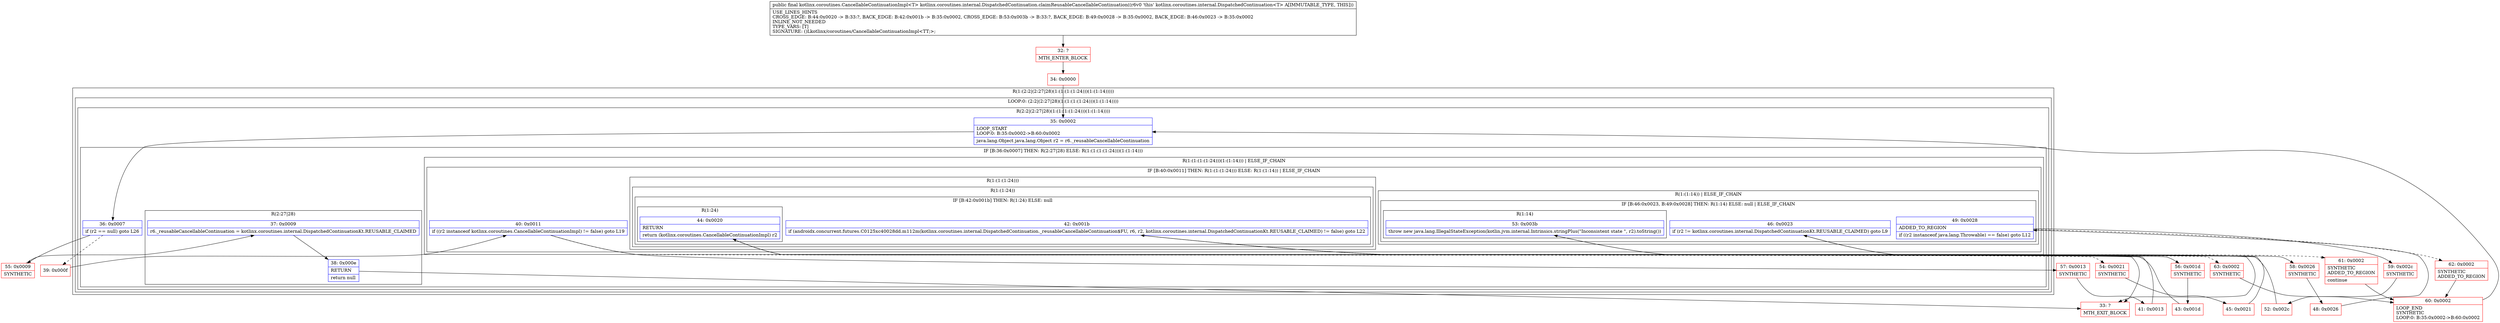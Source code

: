 digraph "CFG forkotlinx.coroutines.internal.DispatchedContinuation.claimReusableCancellableContinuation()Lkotlinx\/coroutines\/CancellableContinuationImpl;" {
subgraph cluster_Region_452794769 {
label = "R(1:(2:2|(2:27|28)(1:(1:(1:(1:24)))(1:(1:14)))))";
node [shape=record,color=blue];
subgraph cluster_LoopRegion_1267397119 {
label = "LOOP:0: (2:2|(2:27|28)(1:(1:(1:(1:24)))(1:(1:14))))";
node [shape=record,color=blue];
subgraph cluster_Region_1967326553 {
label = "R(2:2|(2:27|28)(1:(1:(1:(1:24)))(1:(1:14))))";
node [shape=record,color=blue];
Node_35 [shape=record,label="{35\:\ 0x0002|LOOP_START\lLOOP:0: B:35:0x0002\-\>B:60:0x0002\l|java.lang.Object java.lang.Object r2 = r6._reusableCancellableContinuation\l}"];
subgraph cluster_IfRegion_897699485 {
label = "IF [B:36:0x0007] THEN: R(2:27|28) ELSE: R(1:(1:(1:(1:24)))(1:(1:14)))";
node [shape=record,color=blue];
Node_36 [shape=record,label="{36\:\ 0x0007|if (r2 == null) goto L26\l}"];
subgraph cluster_Region_1991083676 {
label = "R(2:27|28)";
node [shape=record,color=blue];
Node_37 [shape=record,label="{37\:\ 0x0009|r6._reusableCancellableContinuation = kotlinx.coroutines.internal.DispatchedContinuationKt.REUSABLE_CLAIMED\l}"];
Node_38 [shape=record,label="{38\:\ 0x000e|RETURN\l|return null\l}"];
}
subgraph cluster_Region_408517704 {
label = "R(1:(1:(1:(1:24)))(1:(1:14))) | ELSE_IF_CHAIN\l";
node [shape=record,color=blue];
subgraph cluster_IfRegion_1831211544 {
label = "IF [B:40:0x0011] THEN: R(1:(1:(1:24))) ELSE: R(1:(1:14)) | ELSE_IF_CHAIN\l";
node [shape=record,color=blue];
Node_40 [shape=record,label="{40\:\ 0x0011|if ((r2 instanceof kotlinx.coroutines.CancellableContinuationImpl) != false) goto L19\l}"];
subgraph cluster_Region_1780141891 {
label = "R(1:(1:(1:24)))";
node [shape=record,color=blue];
subgraph cluster_Region_1988353782 {
label = "R(1:(1:24))";
node [shape=record,color=blue];
subgraph cluster_IfRegion_899423401 {
label = "IF [B:42:0x001b] THEN: R(1:24) ELSE: null";
node [shape=record,color=blue];
Node_42 [shape=record,label="{42\:\ 0x001b|if (androidx.concurrent.futures.C0125xc40028dd.m112m(kotlinx.coroutines.internal.DispatchedContinuation._reusableCancellableContinuation$FU, r6, r2, kotlinx.coroutines.internal.DispatchedContinuationKt.REUSABLE_CLAIMED) != false) goto L22\l}"];
subgraph cluster_Region_1478016654 {
label = "R(1:24)";
node [shape=record,color=blue];
Node_44 [shape=record,label="{44\:\ 0x0020|RETURN\l|return (kotlinx.coroutines.CancellableContinuationImpl) r2\l}"];
}
}
}
}
subgraph cluster_Region_1811951580 {
label = "R(1:(1:14)) | ELSE_IF_CHAIN\l";
node [shape=record,color=blue];
subgraph cluster_IfRegion_1674999350 {
label = "IF [B:46:0x0023, B:49:0x0028] THEN: R(1:14) ELSE: null | ELSE_IF_CHAIN\l";
node [shape=record,color=blue];
Node_46 [shape=record,label="{46\:\ 0x0023|if (r2 != kotlinx.coroutines.internal.DispatchedContinuationKt.REUSABLE_CLAIMED) goto L9\l}"];
Node_49 [shape=record,label="{49\:\ 0x0028|ADDED_TO_REGION\l|if ((r2 instanceof java.lang.Throwable) == false) goto L12\l}"];
subgraph cluster_Region_1052577414 {
label = "R(1:14)";
node [shape=record,color=blue];
Node_53 [shape=record,label="{53\:\ 0x003b|throw new java.lang.IllegalStateException(kotlin.jvm.internal.Intrinsics.stringPlus(\"Inconsistent state \", r2).toString())\l}"];
}
}
}
}
}
}
}
}
}
Node_32 [shape=record,color=red,label="{32\:\ ?|MTH_ENTER_BLOCK\l}"];
Node_34 [shape=record,color=red,label="{34\:\ 0x0000}"];
Node_39 [shape=record,color=red,label="{39\:\ 0x000f}"];
Node_54 [shape=record,color=red,label="{54\:\ 0x0021|SYNTHETIC\l}"];
Node_45 [shape=record,color=red,label="{45\:\ 0x0021}"];
Node_58 [shape=record,color=red,label="{58\:\ 0x0026|SYNTHETIC\l}"];
Node_48 [shape=record,color=red,label="{48\:\ 0x0026}"];
Node_59 [shape=record,color=red,label="{59\:\ 0x002c|SYNTHETIC\l}"];
Node_52 [shape=record,color=red,label="{52\:\ 0x002c}"];
Node_33 [shape=record,color=red,label="{33\:\ ?|MTH_EXIT_BLOCK\l}"];
Node_62 [shape=record,color=red,label="{62\:\ 0x0002|SYNTHETIC\lADDED_TO_REGION\l}"];
Node_60 [shape=record,color=red,label="{60\:\ 0x0002|LOOP_END\lSYNTHETIC\lLOOP:0: B:35:0x0002\-\>B:60:0x0002\l}"];
Node_61 [shape=record,color=red,label="{61\:\ 0x0002|SYNTHETIC\lADDED_TO_REGION\l|continue\l}"];
Node_57 [shape=record,color=red,label="{57\:\ 0x0013|SYNTHETIC\l}"];
Node_41 [shape=record,color=red,label="{41\:\ 0x0013}"];
Node_56 [shape=record,color=red,label="{56\:\ 0x001d|SYNTHETIC\l}"];
Node_43 [shape=record,color=red,label="{43\:\ 0x001d}"];
Node_63 [shape=record,color=red,label="{63\:\ 0x0002|SYNTHETIC\l}"];
Node_55 [shape=record,color=red,label="{55\:\ 0x0009|SYNTHETIC\l}"];
MethodNode[shape=record,label="{public final kotlinx.coroutines.CancellableContinuationImpl\<T\> kotlinx.coroutines.internal.DispatchedContinuation.claimReusableCancellableContinuation((r6v0 'this' kotlinx.coroutines.internal.DispatchedContinuation\<T\> A[IMMUTABLE_TYPE, THIS]))  | USE_LINES_HINTS\lCROSS_EDGE: B:44:0x0020 \-\> B:33:?, BACK_EDGE: B:42:0x001b \-\> B:35:0x0002, CROSS_EDGE: B:53:0x003b \-\> B:33:?, BACK_EDGE: B:49:0x0028 \-\> B:35:0x0002, BACK_EDGE: B:46:0x0023 \-\> B:35:0x0002\lINLINE_NOT_NEEDED\lTYPE_VARS: [T]\lSIGNATURE: ()Lkotlinx\/coroutines\/CancellableContinuationImpl\<TT;\>;\l}"];
MethodNode -> Node_32;Node_35 -> Node_36;
Node_36 -> Node_39[style=dashed];
Node_36 -> Node_55;
Node_37 -> Node_38;
Node_38 -> Node_33;
Node_40 -> Node_54[style=dashed];
Node_40 -> Node_57;
Node_42 -> Node_56;
Node_42 -> Node_63[style=dashed];
Node_44 -> Node_33;
Node_46 -> Node_58;
Node_46 -> Node_61[style=dashed];
Node_49 -> Node_59;
Node_49 -> Node_62[style=dashed];
Node_53 -> Node_33;
Node_32 -> Node_34;
Node_34 -> Node_35;
Node_39 -> Node_40;
Node_54 -> Node_45;
Node_45 -> Node_46;
Node_58 -> Node_48;
Node_48 -> Node_49;
Node_59 -> Node_52;
Node_52 -> Node_53;
Node_62 -> Node_60;
Node_60 -> Node_35;
Node_61 -> Node_60;
Node_57 -> Node_41;
Node_41 -> Node_42;
Node_56 -> Node_43;
Node_43 -> Node_44;
Node_63 -> Node_60;
Node_55 -> Node_37;
}

